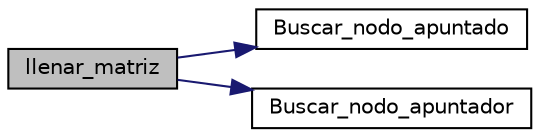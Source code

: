 digraph "llenar_matriz"
{
 // LATEX_PDF_SIZE
  edge [fontname="Helvetica",fontsize="10",labelfontname="Helvetica",labelfontsize="10"];
  node [fontname="Helvetica",fontsize="10",shape=record];
  rankdir="LR";
  Node1 [label="llenar_matriz",height=0.2,width=0.4,color="black", fillcolor="grey75", style="filled", fontcolor="black",tooltip="Agrega en la matriz el valor 1 si existe un camino entre lo nodos"];
  Node1 -> Node2 [color="midnightblue",fontsize="10",style="solid",fontname="Helvetica"];
  Node2 [label="Buscar_nodo_apuntado",height=0.2,width=0.4,color="black", fillcolor="white", style="filled",URL="$_busqueda_ruta_8c.html#a03cf093d75a32fdc7381bcd0504a3e8c",tooltip="Busca en las columnas del grafo aquel que contenga el valor 1."];
  Node1 -> Node3 [color="midnightblue",fontsize="10",style="solid",fontname="Helvetica"];
  Node3 [label="Buscar_nodo_apuntador",height=0.2,width=0.4,color="black", fillcolor="white", style="filled",URL="$_busqueda_ruta_8c.html#aa7daf6506ce546180aaa7a650f4eb5a2",tooltip="Busca en las filas de la matriz grafo."];
}
